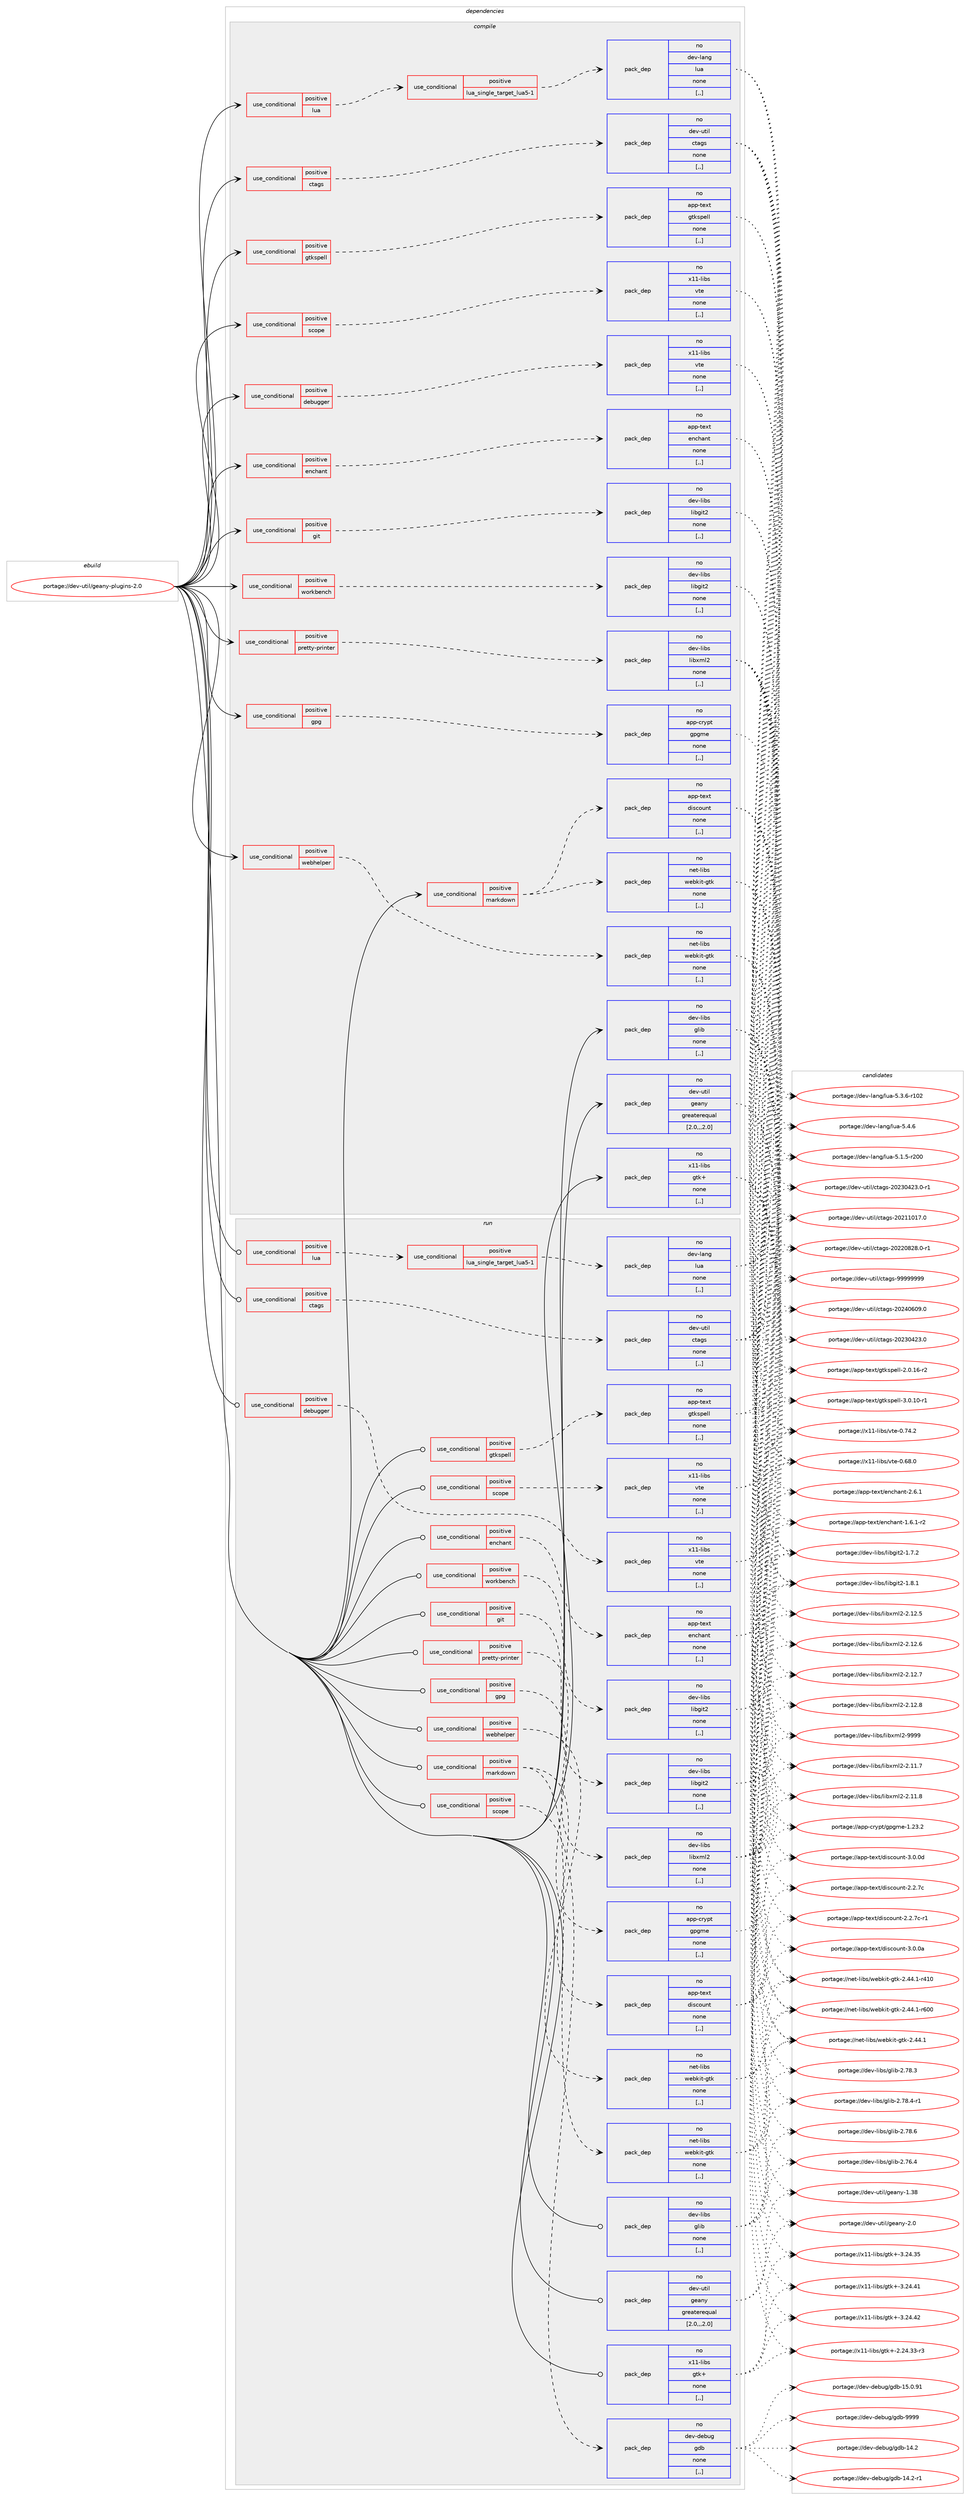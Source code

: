 digraph prolog {

# *************
# Graph options
# *************

newrank=true;
concentrate=true;
compound=true;
graph [rankdir=LR,fontname=Helvetica,fontsize=10,ranksep=1.5];#, ranksep=2.5, nodesep=0.2];
edge  [arrowhead=vee];
node  [fontname=Helvetica,fontsize=10];

# **********
# The ebuild
# **********

subgraph cluster_leftcol {
color=gray;
rank=same;
label=<<i>ebuild</i>>;
id [label="portage://dev-util/geany-plugins-2.0", color=red, width=4, href="../dev-util/geany-plugins-2.0.svg"];
}

# ****************
# The dependencies
# ****************

subgraph cluster_midcol {
color=gray;
label=<<i>dependencies</i>>;
subgraph cluster_compile {
fillcolor="#eeeeee";
style=filled;
label=<<i>compile</i>>;
subgraph cond59083 {
dependency210289 [label=<<TABLE BORDER="0" CELLBORDER="1" CELLSPACING="0" CELLPADDING="4"><TR><TD ROWSPAN="3" CELLPADDING="10">use_conditional</TD></TR><TR><TD>positive</TD></TR><TR><TD>ctags</TD></TR></TABLE>>, shape=none, color=red];
subgraph pack149815 {
dependency210290 [label=<<TABLE BORDER="0" CELLBORDER="1" CELLSPACING="0" CELLPADDING="4" WIDTH="220"><TR><TD ROWSPAN="6" CELLPADDING="30">pack_dep</TD></TR><TR><TD WIDTH="110">no</TD></TR><TR><TD>dev-util</TD></TR><TR><TD>ctags</TD></TR><TR><TD>none</TD></TR><TR><TD>[,,]</TD></TR></TABLE>>, shape=none, color=blue];
}
dependency210289:e -> dependency210290:w [weight=20,style="dashed",arrowhead="vee"];
}
id:e -> dependency210289:w [weight=20,style="solid",arrowhead="vee"];
subgraph cond59084 {
dependency210291 [label=<<TABLE BORDER="0" CELLBORDER="1" CELLSPACING="0" CELLPADDING="4"><TR><TD ROWSPAN="3" CELLPADDING="10">use_conditional</TD></TR><TR><TD>positive</TD></TR><TR><TD>debugger</TD></TR></TABLE>>, shape=none, color=red];
subgraph pack149816 {
dependency210292 [label=<<TABLE BORDER="0" CELLBORDER="1" CELLSPACING="0" CELLPADDING="4" WIDTH="220"><TR><TD ROWSPAN="6" CELLPADDING="30">pack_dep</TD></TR><TR><TD WIDTH="110">no</TD></TR><TR><TD>x11-libs</TD></TR><TR><TD>vte</TD></TR><TR><TD>none</TD></TR><TR><TD>[,,]</TD></TR></TABLE>>, shape=none, color=blue];
}
dependency210291:e -> dependency210292:w [weight=20,style="dashed",arrowhead="vee"];
}
id:e -> dependency210291:w [weight=20,style="solid",arrowhead="vee"];
subgraph cond59085 {
dependency210293 [label=<<TABLE BORDER="0" CELLBORDER="1" CELLSPACING="0" CELLPADDING="4"><TR><TD ROWSPAN="3" CELLPADDING="10">use_conditional</TD></TR><TR><TD>positive</TD></TR><TR><TD>enchant</TD></TR></TABLE>>, shape=none, color=red];
subgraph pack149817 {
dependency210294 [label=<<TABLE BORDER="0" CELLBORDER="1" CELLSPACING="0" CELLPADDING="4" WIDTH="220"><TR><TD ROWSPAN="6" CELLPADDING="30">pack_dep</TD></TR><TR><TD WIDTH="110">no</TD></TR><TR><TD>app-text</TD></TR><TR><TD>enchant</TD></TR><TR><TD>none</TD></TR><TR><TD>[,,]</TD></TR></TABLE>>, shape=none, color=blue];
}
dependency210293:e -> dependency210294:w [weight=20,style="dashed",arrowhead="vee"];
}
id:e -> dependency210293:w [weight=20,style="solid",arrowhead="vee"];
subgraph cond59086 {
dependency210295 [label=<<TABLE BORDER="0" CELLBORDER="1" CELLSPACING="0" CELLPADDING="4"><TR><TD ROWSPAN="3" CELLPADDING="10">use_conditional</TD></TR><TR><TD>positive</TD></TR><TR><TD>git</TD></TR></TABLE>>, shape=none, color=red];
subgraph pack149818 {
dependency210296 [label=<<TABLE BORDER="0" CELLBORDER="1" CELLSPACING="0" CELLPADDING="4" WIDTH="220"><TR><TD ROWSPAN="6" CELLPADDING="30">pack_dep</TD></TR><TR><TD WIDTH="110">no</TD></TR><TR><TD>dev-libs</TD></TR><TR><TD>libgit2</TD></TR><TR><TD>none</TD></TR><TR><TD>[,,]</TD></TR></TABLE>>, shape=none, color=blue];
}
dependency210295:e -> dependency210296:w [weight=20,style="dashed",arrowhead="vee"];
}
id:e -> dependency210295:w [weight=20,style="solid",arrowhead="vee"];
subgraph cond59087 {
dependency210297 [label=<<TABLE BORDER="0" CELLBORDER="1" CELLSPACING="0" CELLPADDING="4"><TR><TD ROWSPAN="3" CELLPADDING="10">use_conditional</TD></TR><TR><TD>positive</TD></TR><TR><TD>gpg</TD></TR></TABLE>>, shape=none, color=red];
subgraph pack149819 {
dependency210298 [label=<<TABLE BORDER="0" CELLBORDER="1" CELLSPACING="0" CELLPADDING="4" WIDTH="220"><TR><TD ROWSPAN="6" CELLPADDING="30">pack_dep</TD></TR><TR><TD WIDTH="110">no</TD></TR><TR><TD>app-crypt</TD></TR><TR><TD>gpgme</TD></TR><TR><TD>none</TD></TR><TR><TD>[,,]</TD></TR></TABLE>>, shape=none, color=blue];
}
dependency210297:e -> dependency210298:w [weight=20,style="dashed",arrowhead="vee"];
}
id:e -> dependency210297:w [weight=20,style="solid",arrowhead="vee"];
subgraph cond59088 {
dependency210299 [label=<<TABLE BORDER="0" CELLBORDER="1" CELLSPACING="0" CELLPADDING="4"><TR><TD ROWSPAN="3" CELLPADDING="10">use_conditional</TD></TR><TR><TD>positive</TD></TR><TR><TD>gtkspell</TD></TR></TABLE>>, shape=none, color=red];
subgraph pack149820 {
dependency210300 [label=<<TABLE BORDER="0" CELLBORDER="1" CELLSPACING="0" CELLPADDING="4" WIDTH="220"><TR><TD ROWSPAN="6" CELLPADDING="30">pack_dep</TD></TR><TR><TD WIDTH="110">no</TD></TR><TR><TD>app-text</TD></TR><TR><TD>gtkspell</TD></TR><TR><TD>none</TD></TR><TR><TD>[,,]</TD></TR></TABLE>>, shape=none, color=blue];
}
dependency210299:e -> dependency210300:w [weight=20,style="dashed",arrowhead="vee"];
}
id:e -> dependency210299:w [weight=20,style="solid",arrowhead="vee"];
subgraph cond59089 {
dependency210301 [label=<<TABLE BORDER="0" CELLBORDER="1" CELLSPACING="0" CELLPADDING="4"><TR><TD ROWSPAN="3" CELLPADDING="10">use_conditional</TD></TR><TR><TD>positive</TD></TR><TR><TD>lua</TD></TR></TABLE>>, shape=none, color=red];
subgraph cond59090 {
dependency210302 [label=<<TABLE BORDER="0" CELLBORDER="1" CELLSPACING="0" CELLPADDING="4"><TR><TD ROWSPAN="3" CELLPADDING="10">use_conditional</TD></TR><TR><TD>positive</TD></TR><TR><TD>lua_single_target_lua5-1</TD></TR></TABLE>>, shape=none, color=red];
subgraph pack149821 {
dependency210303 [label=<<TABLE BORDER="0" CELLBORDER="1" CELLSPACING="0" CELLPADDING="4" WIDTH="220"><TR><TD ROWSPAN="6" CELLPADDING="30">pack_dep</TD></TR><TR><TD WIDTH="110">no</TD></TR><TR><TD>dev-lang</TD></TR><TR><TD>lua</TD></TR><TR><TD>none</TD></TR><TR><TD>[,,]</TD></TR></TABLE>>, shape=none, color=blue];
}
dependency210302:e -> dependency210303:w [weight=20,style="dashed",arrowhead="vee"];
}
dependency210301:e -> dependency210302:w [weight=20,style="dashed",arrowhead="vee"];
}
id:e -> dependency210301:w [weight=20,style="solid",arrowhead="vee"];
subgraph cond59091 {
dependency210304 [label=<<TABLE BORDER="0" CELLBORDER="1" CELLSPACING="0" CELLPADDING="4"><TR><TD ROWSPAN="3" CELLPADDING="10">use_conditional</TD></TR><TR><TD>positive</TD></TR><TR><TD>markdown</TD></TR></TABLE>>, shape=none, color=red];
subgraph pack149822 {
dependency210305 [label=<<TABLE BORDER="0" CELLBORDER="1" CELLSPACING="0" CELLPADDING="4" WIDTH="220"><TR><TD ROWSPAN="6" CELLPADDING="30">pack_dep</TD></TR><TR><TD WIDTH="110">no</TD></TR><TR><TD>app-text</TD></TR><TR><TD>discount</TD></TR><TR><TD>none</TD></TR><TR><TD>[,,]</TD></TR></TABLE>>, shape=none, color=blue];
}
dependency210304:e -> dependency210305:w [weight=20,style="dashed",arrowhead="vee"];
subgraph pack149823 {
dependency210306 [label=<<TABLE BORDER="0" CELLBORDER="1" CELLSPACING="0" CELLPADDING="4" WIDTH="220"><TR><TD ROWSPAN="6" CELLPADDING="30">pack_dep</TD></TR><TR><TD WIDTH="110">no</TD></TR><TR><TD>net-libs</TD></TR><TR><TD>webkit-gtk</TD></TR><TR><TD>none</TD></TR><TR><TD>[,,]</TD></TR></TABLE>>, shape=none, color=blue];
}
dependency210304:e -> dependency210306:w [weight=20,style="dashed",arrowhead="vee"];
}
id:e -> dependency210304:w [weight=20,style="solid",arrowhead="vee"];
subgraph cond59092 {
dependency210307 [label=<<TABLE BORDER="0" CELLBORDER="1" CELLSPACING="0" CELLPADDING="4"><TR><TD ROWSPAN="3" CELLPADDING="10">use_conditional</TD></TR><TR><TD>positive</TD></TR><TR><TD>pretty-printer</TD></TR></TABLE>>, shape=none, color=red];
subgraph pack149824 {
dependency210308 [label=<<TABLE BORDER="0" CELLBORDER="1" CELLSPACING="0" CELLPADDING="4" WIDTH="220"><TR><TD ROWSPAN="6" CELLPADDING="30">pack_dep</TD></TR><TR><TD WIDTH="110">no</TD></TR><TR><TD>dev-libs</TD></TR><TR><TD>libxml2</TD></TR><TR><TD>none</TD></TR><TR><TD>[,,]</TD></TR></TABLE>>, shape=none, color=blue];
}
dependency210307:e -> dependency210308:w [weight=20,style="dashed",arrowhead="vee"];
}
id:e -> dependency210307:w [weight=20,style="solid",arrowhead="vee"];
subgraph cond59093 {
dependency210309 [label=<<TABLE BORDER="0" CELLBORDER="1" CELLSPACING="0" CELLPADDING="4"><TR><TD ROWSPAN="3" CELLPADDING="10">use_conditional</TD></TR><TR><TD>positive</TD></TR><TR><TD>scope</TD></TR></TABLE>>, shape=none, color=red];
subgraph pack149825 {
dependency210310 [label=<<TABLE BORDER="0" CELLBORDER="1" CELLSPACING="0" CELLPADDING="4" WIDTH="220"><TR><TD ROWSPAN="6" CELLPADDING="30">pack_dep</TD></TR><TR><TD WIDTH="110">no</TD></TR><TR><TD>x11-libs</TD></TR><TR><TD>vte</TD></TR><TR><TD>none</TD></TR><TR><TD>[,,]</TD></TR></TABLE>>, shape=none, color=blue];
}
dependency210309:e -> dependency210310:w [weight=20,style="dashed",arrowhead="vee"];
}
id:e -> dependency210309:w [weight=20,style="solid",arrowhead="vee"];
subgraph cond59094 {
dependency210311 [label=<<TABLE BORDER="0" CELLBORDER="1" CELLSPACING="0" CELLPADDING="4"><TR><TD ROWSPAN="3" CELLPADDING="10">use_conditional</TD></TR><TR><TD>positive</TD></TR><TR><TD>webhelper</TD></TR></TABLE>>, shape=none, color=red];
subgraph pack149826 {
dependency210312 [label=<<TABLE BORDER="0" CELLBORDER="1" CELLSPACING="0" CELLPADDING="4" WIDTH="220"><TR><TD ROWSPAN="6" CELLPADDING="30">pack_dep</TD></TR><TR><TD WIDTH="110">no</TD></TR><TR><TD>net-libs</TD></TR><TR><TD>webkit-gtk</TD></TR><TR><TD>none</TD></TR><TR><TD>[,,]</TD></TR></TABLE>>, shape=none, color=blue];
}
dependency210311:e -> dependency210312:w [weight=20,style="dashed",arrowhead="vee"];
}
id:e -> dependency210311:w [weight=20,style="solid",arrowhead="vee"];
subgraph cond59095 {
dependency210313 [label=<<TABLE BORDER="0" CELLBORDER="1" CELLSPACING="0" CELLPADDING="4"><TR><TD ROWSPAN="3" CELLPADDING="10">use_conditional</TD></TR><TR><TD>positive</TD></TR><TR><TD>workbench</TD></TR></TABLE>>, shape=none, color=red];
subgraph pack149827 {
dependency210314 [label=<<TABLE BORDER="0" CELLBORDER="1" CELLSPACING="0" CELLPADDING="4" WIDTH="220"><TR><TD ROWSPAN="6" CELLPADDING="30">pack_dep</TD></TR><TR><TD WIDTH="110">no</TD></TR><TR><TD>dev-libs</TD></TR><TR><TD>libgit2</TD></TR><TR><TD>none</TD></TR><TR><TD>[,,]</TD></TR></TABLE>>, shape=none, color=blue];
}
dependency210313:e -> dependency210314:w [weight=20,style="dashed",arrowhead="vee"];
}
id:e -> dependency210313:w [weight=20,style="solid",arrowhead="vee"];
subgraph pack149828 {
dependency210315 [label=<<TABLE BORDER="0" CELLBORDER="1" CELLSPACING="0" CELLPADDING="4" WIDTH="220"><TR><TD ROWSPAN="6" CELLPADDING="30">pack_dep</TD></TR><TR><TD WIDTH="110">no</TD></TR><TR><TD>dev-libs</TD></TR><TR><TD>glib</TD></TR><TR><TD>none</TD></TR><TR><TD>[,,]</TD></TR></TABLE>>, shape=none, color=blue];
}
id:e -> dependency210315:w [weight=20,style="solid",arrowhead="vee"];
subgraph pack149829 {
dependency210316 [label=<<TABLE BORDER="0" CELLBORDER="1" CELLSPACING="0" CELLPADDING="4" WIDTH="220"><TR><TD ROWSPAN="6" CELLPADDING="30">pack_dep</TD></TR><TR><TD WIDTH="110">no</TD></TR><TR><TD>dev-util</TD></TR><TR><TD>geany</TD></TR><TR><TD>greaterequal</TD></TR><TR><TD>[2.0,,,2.0]</TD></TR></TABLE>>, shape=none, color=blue];
}
id:e -> dependency210316:w [weight=20,style="solid",arrowhead="vee"];
subgraph pack149830 {
dependency210317 [label=<<TABLE BORDER="0" CELLBORDER="1" CELLSPACING="0" CELLPADDING="4" WIDTH="220"><TR><TD ROWSPAN="6" CELLPADDING="30">pack_dep</TD></TR><TR><TD WIDTH="110">no</TD></TR><TR><TD>x11-libs</TD></TR><TR><TD>gtk+</TD></TR><TR><TD>none</TD></TR><TR><TD>[,,]</TD></TR></TABLE>>, shape=none, color=blue];
}
id:e -> dependency210317:w [weight=20,style="solid",arrowhead="vee"];
}
subgraph cluster_compileandrun {
fillcolor="#eeeeee";
style=filled;
label=<<i>compile and run</i>>;
}
subgraph cluster_run {
fillcolor="#eeeeee";
style=filled;
label=<<i>run</i>>;
subgraph cond59096 {
dependency210318 [label=<<TABLE BORDER="0" CELLBORDER="1" CELLSPACING="0" CELLPADDING="4"><TR><TD ROWSPAN="3" CELLPADDING="10">use_conditional</TD></TR><TR><TD>positive</TD></TR><TR><TD>ctags</TD></TR></TABLE>>, shape=none, color=red];
subgraph pack149831 {
dependency210319 [label=<<TABLE BORDER="0" CELLBORDER="1" CELLSPACING="0" CELLPADDING="4" WIDTH="220"><TR><TD ROWSPAN="6" CELLPADDING="30">pack_dep</TD></TR><TR><TD WIDTH="110">no</TD></TR><TR><TD>dev-util</TD></TR><TR><TD>ctags</TD></TR><TR><TD>none</TD></TR><TR><TD>[,,]</TD></TR></TABLE>>, shape=none, color=blue];
}
dependency210318:e -> dependency210319:w [weight=20,style="dashed",arrowhead="vee"];
}
id:e -> dependency210318:w [weight=20,style="solid",arrowhead="odot"];
subgraph cond59097 {
dependency210320 [label=<<TABLE BORDER="0" CELLBORDER="1" CELLSPACING="0" CELLPADDING="4"><TR><TD ROWSPAN="3" CELLPADDING="10">use_conditional</TD></TR><TR><TD>positive</TD></TR><TR><TD>debugger</TD></TR></TABLE>>, shape=none, color=red];
subgraph pack149832 {
dependency210321 [label=<<TABLE BORDER="0" CELLBORDER="1" CELLSPACING="0" CELLPADDING="4" WIDTH="220"><TR><TD ROWSPAN="6" CELLPADDING="30">pack_dep</TD></TR><TR><TD WIDTH="110">no</TD></TR><TR><TD>x11-libs</TD></TR><TR><TD>vte</TD></TR><TR><TD>none</TD></TR><TR><TD>[,,]</TD></TR></TABLE>>, shape=none, color=blue];
}
dependency210320:e -> dependency210321:w [weight=20,style="dashed",arrowhead="vee"];
}
id:e -> dependency210320:w [weight=20,style="solid",arrowhead="odot"];
subgraph cond59098 {
dependency210322 [label=<<TABLE BORDER="0" CELLBORDER="1" CELLSPACING="0" CELLPADDING="4"><TR><TD ROWSPAN="3" CELLPADDING="10">use_conditional</TD></TR><TR><TD>positive</TD></TR><TR><TD>enchant</TD></TR></TABLE>>, shape=none, color=red];
subgraph pack149833 {
dependency210323 [label=<<TABLE BORDER="0" CELLBORDER="1" CELLSPACING="0" CELLPADDING="4" WIDTH="220"><TR><TD ROWSPAN="6" CELLPADDING="30">pack_dep</TD></TR><TR><TD WIDTH="110">no</TD></TR><TR><TD>app-text</TD></TR><TR><TD>enchant</TD></TR><TR><TD>none</TD></TR><TR><TD>[,,]</TD></TR></TABLE>>, shape=none, color=blue];
}
dependency210322:e -> dependency210323:w [weight=20,style="dashed",arrowhead="vee"];
}
id:e -> dependency210322:w [weight=20,style="solid",arrowhead="odot"];
subgraph cond59099 {
dependency210324 [label=<<TABLE BORDER="0" CELLBORDER="1" CELLSPACING="0" CELLPADDING="4"><TR><TD ROWSPAN="3" CELLPADDING="10">use_conditional</TD></TR><TR><TD>positive</TD></TR><TR><TD>git</TD></TR></TABLE>>, shape=none, color=red];
subgraph pack149834 {
dependency210325 [label=<<TABLE BORDER="0" CELLBORDER="1" CELLSPACING="0" CELLPADDING="4" WIDTH="220"><TR><TD ROWSPAN="6" CELLPADDING="30">pack_dep</TD></TR><TR><TD WIDTH="110">no</TD></TR><TR><TD>dev-libs</TD></TR><TR><TD>libgit2</TD></TR><TR><TD>none</TD></TR><TR><TD>[,,]</TD></TR></TABLE>>, shape=none, color=blue];
}
dependency210324:e -> dependency210325:w [weight=20,style="dashed",arrowhead="vee"];
}
id:e -> dependency210324:w [weight=20,style="solid",arrowhead="odot"];
subgraph cond59100 {
dependency210326 [label=<<TABLE BORDER="0" CELLBORDER="1" CELLSPACING="0" CELLPADDING="4"><TR><TD ROWSPAN="3" CELLPADDING="10">use_conditional</TD></TR><TR><TD>positive</TD></TR><TR><TD>gpg</TD></TR></TABLE>>, shape=none, color=red];
subgraph pack149835 {
dependency210327 [label=<<TABLE BORDER="0" CELLBORDER="1" CELLSPACING="0" CELLPADDING="4" WIDTH="220"><TR><TD ROWSPAN="6" CELLPADDING="30">pack_dep</TD></TR><TR><TD WIDTH="110">no</TD></TR><TR><TD>app-crypt</TD></TR><TR><TD>gpgme</TD></TR><TR><TD>none</TD></TR><TR><TD>[,,]</TD></TR></TABLE>>, shape=none, color=blue];
}
dependency210326:e -> dependency210327:w [weight=20,style="dashed",arrowhead="vee"];
}
id:e -> dependency210326:w [weight=20,style="solid",arrowhead="odot"];
subgraph cond59101 {
dependency210328 [label=<<TABLE BORDER="0" CELLBORDER="1" CELLSPACING="0" CELLPADDING="4"><TR><TD ROWSPAN="3" CELLPADDING="10">use_conditional</TD></TR><TR><TD>positive</TD></TR><TR><TD>gtkspell</TD></TR></TABLE>>, shape=none, color=red];
subgraph pack149836 {
dependency210329 [label=<<TABLE BORDER="0" CELLBORDER="1" CELLSPACING="0" CELLPADDING="4" WIDTH="220"><TR><TD ROWSPAN="6" CELLPADDING="30">pack_dep</TD></TR><TR><TD WIDTH="110">no</TD></TR><TR><TD>app-text</TD></TR><TR><TD>gtkspell</TD></TR><TR><TD>none</TD></TR><TR><TD>[,,]</TD></TR></TABLE>>, shape=none, color=blue];
}
dependency210328:e -> dependency210329:w [weight=20,style="dashed",arrowhead="vee"];
}
id:e -> dependency210328:w [weight=20,style="solid",arrowhead="odot"];
subgraph cond59102 {
dependency210330 [label=<<TABLE BORDER="0" CELLBORDER="1" CELLSPACING="0" CELLPADDING="4"><TR><TD ROWSPAN="3" CELLPADDING="10">use_conditional</TD></TR><TR><TD>positive</TD></TR><TR><TD>lua</TD></TR></TABLE>>, shape=none, color=red];
subgraph cond59103 {
dependency210331 [label=<<TABLE BORDER="0" CELLBORDER="1" CELLSPACING="0" CELLPADDING="4"><TR><TD ROWSPAN="3" CELLPADDING="10">use_conditional</TD></TR><TR><TD>positive</TD></TR><TR><TD>lua_single_target_lua5-1</TD></TR></TABLE>>, shape=none, color=red];
subgraph pack149837 {
dependency210332 [label=<<TABLE BORDER="0" CELLBORDER="1" CELLSPACING="0" CELLPADDING="4" WIDTH="220"><TR><TD ROWSPAN="6" CELLPADDING="30">pack_dep</TD></TR><TR><TD WIDTH="110">no</TD></TR><TR><TD>dev-lang</TD></TR><TR><TD>lua</TD></TR><TR><TD>none</TD></TR><TR><TD>[,,]</TD></TR></TABLE>>, shape=none, color=blue];
}
dependency210331:e -> dependency210332:w [weight=20,style="dashed",arrowhead="vee"];
}
dependency210330:e -> dependency210331:w [weight=20,style="dashed",arrowhead="vee"];
}
id:e -> dependency210330:w [weight=20,style="solid",arrowhead="odot"];
subgraph cond59104 {
dependency210333 [label=<<TABLE BORDER="0" CELLBORDER="1" CELLSPACING="0" CELLPADDING="4"><TR><TD ROWSPAN="3" CELLPADDING="10">use_conditional</TD></TR><TR><TD>positive</TD></TR><TR><TD>markdown</TD></TR></TABLE>>, shape=none, color=red];
subgraph pack149838 {
dependency210334 [label=<<TABLE BORDER="0" CELLBORDER="1" CELLSPACING="0" CELLPADDING="4" WIDTH="220"><TR><TD ROWSPAN="6" CELLPADDING="30">pack_dep</TD></TR><TR><TD WIDTH="110">no</TD></TR><TR><TD>app-text</TD></TR><TR><TD>discount</TD></TR><TR><TD>none</TD></TR><TR><TD>[,,]</TD></TR></TABLE>>, shape=none, color=blue];
}
dependency210333:e -> dependency210334:w [weight=20,style="dashed",arrowhead="vee"];
subgraph pack149839 {
dependency210335 [label=<<TABLE BORDER="0" CELLBORDER="1" CELLSPACING="0" CELLPADDING="4" WIDTH="220"><TR><TD ROWSPAN="6" CELLPADDING="30">pack_dep</TD></TR><TR><TD WIDTH="110">no</TD></TR><TR><TD>net-libs</TD></TR><TR><TD>webkit-gtk</TD></TR><TR><TD>none</TD></TR><TR><TD>[,,]</TD></TR></TABLE>>, shape=none, color=blue];
}
dependency210333:e -> dependency210335:w [weight=20,style="dashed",arrowhead="vee"];
}
id:e -> dependency210333:w [weight=20,style="solid",arrowhead="odot"];
subgraph cond59105 {
dependency210336 [label=<<TABLE BORDER="0" CELLBORDER="1" CELLSPACING="0" CELLPADDING="4"><TR><TD ROWSPAN="3" CELLPADDING="10">use_conditional</TD></TR><TR><TD>positive</TD></TR><TR><TD>pretty-printer</TD></TR></TABLE>>, shape=none, color=red];
subgraph pack149840 {
dependency210337 [label=<<TABLE BORDER="0" CELLBORDER="1" CELLSPACING="0" CELLPADDING="4" WIDTH="220"><TR><TD ROWSPAN="6" CELLPADDING="30">pack_dep</TD></TR><TR><TD WIDTH="110">no</TD></TR><TR><TD>dev-libs</TD></TR><TR><TD>libxml2</TD></TR><TR><TD>none</TD></TR><TR><TD>[,,]</TD></TR></TABLE>>, shape=none, color=blue];
}
dependency210336:e -> dependency210337:w [weight=20,style="dashed",arrowhead="vee"];
}
id:e -> dependency210336:w [weight=20,style="solid",arrowhead="odot"];
subgraph cond59106 {
dependency210338 [label=<<TABLE BORDER="0" CELLBORDER="1" CELLSPACING="0" CELLPADDING="4"><TR><TD ROWSPAN="3" CELLPADDING="10">use_conditional</TD></TR><TR><TD>positive</TD></TR><TR><TD>scope</TD></TR></TABLE>>, shape=none, color=red];
subgraph pack149841 {
dependency210339 [label=<<TABLE BORDER="0" CELLBORDER="1" CELLSPACING="0" CELLPADDING="4" WIDTH="220"><TR><TD ROWSPAN="6" CELLPADDING="30">pack_dep</TD></TR><TR><TD WIDTH="110">no</TD></TR><TR><TD>dev-debug</TD></TR><TR><TD>gdb</TD></TR><TR><TD>none</TD></TR><TR><TD>[,,]</TD></TR></TABLE>>, shape=none, color=blue];
}
dependency210338:e -> dependency210339:w [weight=20,style="dashed",arrowhead="vee"];
}
id:e -> dependency210338:w [weight=20,style="solid",arrowhead="odot"];
subgraph cond59107 {
dependency210340 [label=<<TABLE BORDER="0" CELLBORDER="1" CELLSPACING="0" CELLPADDING="4"><TR><TD ROWSPAN="3" CELLPADDING="10">use_conditional</TD></TR><TR><TD>positive</TD></TR><TR><TD>scope</TD></TR></TABLE>>, shape=none, color=red];
subgraph pack149842 {
dependency210341 [label=<<TABLE BORDER="0" CELLBORDER="1" CELLSPACING="0" CELLPADDING="4" WIDTH="220"><TR><TD ROWSPAN="6" CELLPADDING="30">pack_dep</TD></TR><TR><TD WIDTH="110">no</TD></TR><TR><TD>x11-libs</TD></TR><TR><TD>vte</TD></TR><TR><TD>none</TD></TR><TR><TD>[,,]</TD></TR></TABLE>>, shape=none, color=blue];
}
dependency210340:e -> dependency210341:w [weight=20,style="dashed",arrowhead="vee"];
}
id:e -> dependency210340:w [weight=20,style="solid",arrowhead="odot"];
subgraph cond59108 {
dependency210342 [label=<<TABLE BORDER="0" CELLBORDER="1" CELLSPACING="0" CELLPADDING="4"><TR><TD ROWSPAN="3" CELLPADDING="10">use_conditional</TD></TR><TR><TD>positive</TD></TR><TR><TD>webhelper</TD></TR></TABLE>>, shape=none, color=red];
subgraph pack149843 {
dependency210343 [label=<<TABLE BORDER="0" CELLBORDER="1" CELLSPACING="0" CELLPADDING="4" WIDTH="220"><TR><TD ROWSPAN="6" CELLPADDING="30">pack_dep</TD></TR><TR><TD WIDTH="110">no</TD></TR><TR><TD>net-libs</TD></TR><TR><TD>webkit-gtk</TD></TR><TR><TD>none</TD></TR><TR><TD>[,,]</TD></TR></TABLE>>, shape=none, color=blue];
}
dependency210342:e -> dependency210343:w [weight=20,style="dashed",arrowhead="vee"];
}
id:e -> dependency210342:w [weight=20,style="solid",arrowhead="odot"];
subgraph cond59109 {
dependency210344 [label=<<TABLE BORDER="0" CELLBORDER="1" CELLSPACING="0" CELLPADDING="4"><TR><TD ROWSPAN="3" CELLPADDING="10">use_conditional</TD></TR><TR><TD>positive</TD></TR><TR><TD>workbench</TD></TR></TABLE>>, shape=none, color=red];
subgraph pack149844 {
dependency210345 [label=<<TABLE BORDER="0" CELLBORDER="1" CELLSPACING="0" CELLPADDING="4" WIDTH="220"><TR><TD ROWSPAN="6" CELLPADDING="30">pack_dep</TD></TR><TR><TD WIDTH="110">no</TD></TR><TR><TD>dev-libs</TD></TR><TR><TD>libgit2</TD></TR><TR><TD>none</TD></TR><TR><TD>[,,]</TD></TR></TABLE>>, shape=none, color=blue];
}
dependency210344:e -> dependency210345:w [weight=20,style="dashed",arrowhead="vee"];
}
id:e -> dependency210344:w [weight=20,style="solid",arrowhead="odot"];
subgraph pack149845 {
dependency210346 [label=<<TABLE BORDER="0" CELLBORDER="1" CELLSPACING="0" CELLPADDING="4" WIDTH="220"><TR><TD ROWSPAN="6" CELLPADDING="30">pack_dep</TD></TR><TR><TD WIDTH="110">no</TD></TR><TR><TD>dev-libs</TD></TR><TR><TD>glib</TD></TR><TR><TD>none</TD></TR><TR><TD>[,,]</TD></TR></TABLE>>, shape=none, color=blue];
}
id:e -> dependency210346:w [weight=20,style="solid",arrowhead="odot"];
subgraph pack149846 {
dependency210347 [label=<<TABLE BORDER="0" CELLBORDER="1" CELLSPACING="0" CELLPADDING="4" WIDTH="220"><TR><TD ROWSPAN="6" CELLPADDING="30">pack_dep</TD></TR><TR><TD WIDTH="110">no</TD></TR><TR><TD>dev-util</TD></TR><TR><TD>geany</TD></TR><TR><TD>greaterequal</TD></TR><TR><TD>[2.0,,,2.0]</TD></TR></TABLE>>, shape=none, color=blue];
}
id:e -> dependency210347:w [weight=20,style="solid",arrowhead="odot"];
subgraph pack149847 {
dependency210348 [label=<<TABLE BORDER="0" CELLBORDER="1" CELLSPACING="0" CELLPADDING="4" WIDTH="220"><TR><TD ROWSPAN="6" CELLPADDING="30">pack_dep</TD></TR><TR><TD WIDTH="110">no</TD></TR><TR><TD>x11-libs</TD></TR><TR><TD>gtk+</TD></TR><TR><TD>none</TD></TR><TR><TD>[,,]</TD></TR></TABLE>>, shape=none, color=blue];
}
id:e -> dependency210348:w [weight=20,style="solid",arrowhead="odot"];
}
}

# **************
# The candidates
# **************

subgraph cluster_choices {
rank=same;
color=gray;
label=<<i>candidates</i>>;

subgraph choice149815 {
color=black;
nodesep=1;
choice100101118451171161051084799116971031154550485049494849554648 [label="portage://dev-util/ctags-20211017.0", color=red, width=4,href="../dev-util/ctags-20211017.0.svg"];
choice1001011184511711610510847991169710311545504850504856505646484511449 [label="portage://dev-util/ctags-20220828.0-r1", color=red, width=4,href="../dev-util/ctags-20220828.0-r1.svg"];
choice100101118451171161051084799116971031154550485051485250514648 [label="portage://dev-util/ctags-20230423.0", color=red, width=4,href="../dev-util/ctags-20230423.0.svg"];
choice1001011184511711610510847991169710311545504850514852505146484511449 [label="portage://dev-util/ctags-20230423.0-r1", color=red, width=4,href="../dev-util/ctags-20230423.0-r1.svg"];
choice100101118451171161051084799116971031154550485052485448574648 [label="portage://dev-util/ctags-20240609.0", color=red, width=4,href="../dev-util/ctags-20240609.0.svg"];
choice10010111845117116105108479911697103115455757575757575757 [label="portage://dev-util/ctags-99999999", color=red, width=4,href="../dev-util/ctags-99999999.svg"];
dependency210290:e -> choice100101118451171161051084799116971031154550485049494849554648:w [style=dotted,weight="100"];
dependency210290:e -> choice1001011184511711610510847991169710311545504850504856505646484511449:w [style=dotted,weight="100"];
dependency210290:e -> choice100101118451171161051084799116971031154550485051485250514648:w [style=dotted,weight="100"];
dependency210290:e -> choice1001011184511711610510847991169710311545504850514852505146484511449:w [style=dotted,weight="100"];
dependency210290:e -> choice100101118451171161051084799116971031154550485052485448574648:w [style=dotted,weight="100"];
dependency210290:e -> choice10010111845117116105108479911697103115455757575757575757:w [style=dotted,weight="100"];
}
subgraph choice149816 {
color=black;
nodesep=1;
choice120494945108105981154711811610145484654564648 [label="portage://x11-libs/vte-0.68.0", color=red, width=4,href="../x11-libs/vte-0.68.0.svg"];
choice120494945108105981154711811610145484655524650 [label="portage://x11-libs/vte-0.74.2", color=red, width=4,href="../x11-libs/vte-0.74.2.svg"];
dependency210292:e -> choice120494945108105981154711811610145484654564648:w [style=dotted,weight="100"];
dependency210292:e -> choice120494945108105981154711811610145484655524650:w [style=dotted,weight="100"];
}
subgraph choice149817 {
color=black;
nodesep=1;
choice97112112451161011201164710111099104971101164549465446494511450 [label="portage://app-text/enchant-1.6.1-r2", color=red, width=4,href="../app-text/enchant-1.6.1-r2.svg"];
choice9711211245116101120116471011109910497110116455046544649 [label="portage://app-text/enchant-2.6.1", color=red, width=4,href="../app-text/enchant-2.6.1.svg"];
dependency210294:e -> choice97112112451161011201164710111099104971101164549465446494511450:w [style=dotted,weight="100"];
dependency210294:e -> choice9711211245116101120116471011109910497110116455046544649:w [style=dotted,weight="100"];
}
subgraph choice149818 {
color=black;
nodesep=1;
choice1001011184510810598115471081059810310511650454946554650 [label="portage://dev-libs/libgit2-1.7.2", color=red, width=4,href="../dev-libs/libgit2-1.7.2.svg"];
choice1001011184510810598115471081059810310511650454946564649 [label="portage://dev-libs/libgit2-1.8.1", color=red, width=4,href="../dev-libs/libgit2-1.8.1.svg"];
dependency210296:e -> choice1001011184510810598115471081059810310511650454946554650:w [style=dotted,weight="100"];
dependency210296:e -> choice1001011184510810598115471081059810310511650454946564649:w [style=dotted,weight="100"];
}
subgraph choice149819 {
color=black;
nodesep=1;
choice9711211245991141211121164710311210310910145494650514650 [label="portage://app-crypt/gpgme-1.23.2", color=red, width=4,href="../app-crypt/gpgme-1.23.2.svg"];
dependency210298:e -> choice9711211245991141211121164710311210310910145494650514650:w [style=dotted,weight="100"];
}
subgraph choice149820 {
color=black;
nodesep=1;
choice971121124511610112011647103116107115112101108108455046484649544511450 [label="portage://app-text/gtkspell-2.0.16-r2", color=red, width=4,href="../app-text/gtkspell-2.0.16-r2.svg"];
choice971121124511610112011647103116107115112101108108455146484649484511449 [label="portage://app-text/gtkspell-3.0.10-r1", color=red, width=4,href="../app-text/gtkspell-3.0.10-r1.svg"];
dependency210300:e -> choice971121124511610112011647103116107115112101108108455046484649544511450:w [style=dotted,weight="100"];
dependency210300:e -> choice971121124511610112011647103116107115112101108108455146484649484511449:w [style=dotted,weight="100"];
}
subgraph choice149821 {
color=black;
nodesep=1;
choice1001011184510897110103471081179745534649465345114504848 [label="portage://dev-lang/lua-5.1.5-r200", color=red, width=4,href="../dev-lang/lua-5.1.5-r200.svg"];
choice1001011184510897110103471081179745534651465445114494850 [label="portage://dev-lang/lua-5.3.6-r102", color=red, width=4,href="../dev-lang/lua-5.3.6-r102.svg"];
choice10010111845108971101034710811797455346524654 [label="portage://dev-lang/lua-5.4.6", color=red, width=4,href="../dev-lang/lua-5.4.6.svg"];
dependency210303:e -> choice1001011184510897110103471081179745534649465345114504848:w [style=dotted,weight="100"];
dependency210303:e -> choice1001011184510897110103471081179745534651465445114494850:w [style=dotted,weight="100"];
dependency210303:e -> choice10010111845108971101034710811797455346524654:w [style=dotted,weight="100"];
}
subgraph choice149822 {
color=black;
nodesep=1;
choice9711211245116101120116471001051159911111711011645504650465599 [label="portage://app-text/discount-2.2.7c", color=red, width=4,href="../app-text/discount-2.2.7c.svg"];
choice97112112451161011201164710010511599111117110116455046504655994511449 [label="portage://app-text/discount-2.2.7c-r1", color=red, width=4,href="../app-text/discount-2.2.7c-r1.svg"];
choice9711211245116101120116471001051159911111711011645514648464897 [label="portage://app-text/discount-3.0.0a", color=red, width=4,href="../app-text/discount-3.0.0a.svg"];
choice97112112451161011201164710010511599111117110116455146484648100 [label="portage://app-text/discount-3.0.0d", color=red, width=4,href="../app-text/discount-3.0.0d.svg"];
dependency210305:e -> choice9711211245116101120116471001051159911111711011645504650465599:w [style=dotted,weight="100"];
dependency210305:e -> choice97112112451161011201164710010511599111117110116455046504655994511449:w [style=dotted,weight="100"];
dependency210305:e -> choice9711211245116101120116471001051159911111711011645514648464897:w [style=dotted,weight="100"];
dependency210305:e -> choice97112112451161011201164710010511599111117110116455146484648100:w [style=dotted,weight="100"];
}
subgraph choice149823 {
color=black;
nodesep=1;
choice110101116451081059811547119101981071051164510311610745504652524649 [label="portage://net-libs/webkit-gtk-2.44.1", color=red, width=4,href="../net-libs/webkit-gtk-2.44.1.svg"];
choice11010111645108105981154711910198107105116451031161074550465252464945114524948 [label="portage://net-libs/webkit-gtk-2.44.1-r410", color=red, width=4,href="../net-libs/webkit-gtk-2.44.1-r410.svg"];
choice11010111645108105981154711910198107105116451031161074550465252464945114544848 [label="portage://net-libs/webkit-gtk-2.44.1-r600", color=red, width=4,href="../net-libs/webkit-gtk-2.44.1-r600.svg"];
dependency210306:e -> choice110101116451081059811547119101981071051164510311610745504652524649:w [style=dotted,weight="100"];
dependency210306:e -> choice11010111645108105981154711910198107105116451031161074550465252464945114524948:w [style=dotted,weight="100"];
dependency210306:e -> choice11010111645108105981154711910198107105116451031161074550465252464945114544848:w [style=dotted,weight="100"];
}
subgraph choice149824 {
color=black;
nodesep=1;
choice100101118451081059811547108105981201091085045504649494655 [label="portage://dev-libs/libxml2-2.11.7", color=red, width=4,href="../dev-libs/libxml2-2.11.7.svg"];
choice100101118451081059811547108105981201091085045504649494656 [label="portage://dev-libs/libxml2-2.11.8", color=red, width=4,href="../dev-libs/libxml2-2.11.8.svg"];
choice100101118451081059811547108105981201091085045504649504653 [label="portage://dev-libs/libxml2-2.12.5", color=red, width=4,href="../dev-libs/libxml2-2.12.5.svg"];
choice100101118451081059811547108105981201091085045504649504654 [label="portage://dev-libs/libxml2-2.12.6", color=red, width=4,href="../dev-libs/libxml2-2.12.6.svg"];
choice100101118451081059811547108105981201091085045504649504655 [label="portage://dev-libs/libxml2-2.12.7", color=red, width=4,href="../dev-libs/libxml2-2.12.7.svg"];
choice100101118451081059811547108105981201091085045504649504656 [label="portage://dev-libs/libxml2-2.12.8", color=red, width=4,href="../dev-libs/libxml2-2.12.8.svg"];
choice10010111845108105981154710810598120109108504557575757 [label="portage://dev-libs/libxml2-9999", color=red, width=4,href="../dev-libs/libxml2-9999.svg"];
dependency210308:e -> choice100101118451081059811547108105981201091085045504649494655:w [style=dotted,weight="100"];
dependency210308:e -> choice100101118451081059811547108105981201091085045504649494656:w [style=dotted,weight="100"];
dependency210308:e -> choice100101118451081059811547108105981201091085045504649504653:w [style=dotted,weight="100"];
dependency210308:e -> choice100101118451081059811547108105981201091085045504649504654:w [style=dotted,weight="100"];
dependency210308:e -> choice100101118451081059811547108105981201091085045504649504655:w [style=dotted,weight="100"];
dependency210308:e -> choice100101118451081059811547108105981201091085045504649504656:w [style=dotted,weight="100"];
dependency210308:e -> choice10010111845108105981154710810598120109108504557575757:w [style=dotted,weight="100"];
}
subgraph choice149825 {
color=black;
nodesep=1;
choice120494945108105981154711811610145484654564648 [label="portage://x11-libs/vte-0.68.0", color=red, width=4,href="../x11-libs/vte-0.68.0.svg"];
choice120494945108105981154711811610145484655524650 [label="portage://x11-libs/vte-0.74.2", color=red, width=4,href="../x11-libs/vte-0.74.2.svg"];
dependency210310:e -> choice120494945108105981154711811610145484654564648:w [style=dotted,weight="100"];
dependency210310:e -> choice120494945108105981154711811610145484655524650:w [style=dotted,weight="100"];
}
subgraph choice149826 {
color=black;
nodesep=1;
choice110101116451081059811547119101981071051164510311610745504652524649 [label="portage://net-libs/webkit-gtk-2.44.1", color=red, width=4,href="../net-libs/webkit-gtk-2.44.1.svg"];
choice11010111645108105981154711910198107105116451031161074550465252464945114524948 [label="portage://net-libs/webkit-gtk-2.44.1-r410", color=red, width=4,href="../net-libs/webkit-gtk-2.44.1-r410.svg"];
choice11010111645108105981154711910198107105116451031161074550465252464945114544848 [label="portage://net-libs/webkit-gtk-2.44.1-r600", color=red, width=4,href="../net-libs/webkit-gtk-2.44.1-r600.svg"];
dependency210312:e -> choice110101116451081059811547119101981071051164510311610745504652524649:w [style=dotted,weight="100"];
dependency210312:e -> choice11010111645108105981154711910198107105116451031161074550465252464945114524948:w [style=dotted,weight="100"];
dependency210312:e -> choice11010111645108105981154711910198107105116451031161074550465252464945114544848:w [style=dotted,weight="100"];
}
subgraph choice149827 {
color=black;
nodesep=1;
choice1001011184510810598115471081059810310511650454946554650 [label="portage://dev-libs/libgit2-1.7.2", color=red, width=4,href="../dev-libs/libgit2-1.7.2.svg"];
choice1001011184510810598115471081059810310511650454946564649 [label="portage://dev-libs/libgit2-1.8.1", color=red, width=4,href="../dev-libs/libgit2-1.8.1.svg"];
dependency210314:e -> choice1001011184510810598115471081059810310511650454946554650:w [style=dotted,weight="100"];
dependency210314:e -> choice1001011184510810598115471081059810310511650454946564649:w [style=dotted,weight="100"];
}
subgraph choice149828 {
color=black;
nodesep=1;
choice1001011184510810598115471031081059845504655544652 [label="portage://dev-libs/glib-2.76.4", color=red, width=4,href="../dev-libs/glib-2.76.4.svg"];
choice1001011184510810598115471031081059845504655564651 [label="portage://dev-libs/glib-2.78.3", color=red, width=4,href="../dev-libs/glib-2.78.3.svg"];
choice10010111845108105981154710310810598455046555646524511449 [label="portage://dev-libs/glib-2.78.4-r1", color=red, width=4,href="../dev-libs/glib-2.78.4-r1.svg"];
choice1001011184510810598115471031081059845504655564654 [label="portage://dev-libs/glib-2.78.6", color=red, width=4,href="../dev-libs/glib-2.78.6.svg"];
dependency210315:e -> choice1001011184510810598115471031081059845504655544652:w [style=dotted,weight="100"];
dependency210315:e -> choice1001011184510810598115471031081059845504655564651:w [style=dotted,weight="100"];
dependency210315:e -> choice10010111845108105981154710310810598455046555646524511449:w [style=dotted,weight="100"];
dependency210315:e -> choice1001011184510810598115471031081059845504655564654:w [style=dotted,weight="100"];
}
subgraph choice149829 {
color=black;
nodesep=1;
choice1001011184511711610510847103101971101214549465156 [label="portage://dev-util/geany-1.38", color=red, width=4,href="../dev-util/geany-1.38.svg"];
choice10010111845117116105108471031019711012145504648 [label="portage://dev-util/geany-2.0", color=red, width=4,href="../dev-util/geany-2.0.svg"];
dependency210316:e -> choice1001011184511711610510847103101971101214549465156:w [style=dotted,weight="100"];
dependency210316:e -> choice10010111845117116105108471031019711012145504648:w [style=dotted,weight="100"];
}
subgraph choice149830 {
color=black;
nodesep=1;
choice12049494510810598115471031161074345504650524651514511451 [label="portage://x11-libs/gtk+-2.24.33-r3", color=red, width=4,href="../x11-libs/gtk+-2.24.33-r3.svg"];
choice1204949451081059811547103116107434551465052465153 [label="portage://x11-libs/gtk+-3.24.35", color=red, width=4,href="../x11-libs/gtk+-3.24.35.svg"];
choice1204949451081059811547103116107434551465052465249 [label="portage://x11-libs/gtk+-3.24.41", color=red, width=4,href="../x11-libs/gtk+-3.24.41.svg"];
choice1204949451081059811547103116107434551465052465250 [label="portage://x11-libs/gtk+-3.24.42", color=red, width=4,href="../x11-libs/gtk+-3.24.42.svg"];
dependency210317:e -> choice12049494510810598115471031161074345504650524651514511451:w [style=dotted,weight="100"];
dependency210317:e -> choice1204949451081059811547103116107434551465052465153:w [style=dotted,weight="100"];
dependency210317:e -> choice1204949451081059811547103116107434551465052465249:w [style=dotted,weight="100"];
dependency210317:e -> choice1204949451081059811547103116107434551465052465250:w [style=dotted,weight="100"];
}
subgraph choice149831 {
color=black;
nodesep=1;
choice100101118451171161051084799116971031154550485049494849554648 [label="portage://dev-util/ctags-20211017.0", color=red, width=4,href="../dev-util/ctags-20211017.0.svg"];
choice1001011184511711610510847991169710311545504850504856505646484511449 [label="portage://dev-util/ctags-20220828.0-r1", color=red, width=4,href="../dev-util/ctags-20220828.0-r1.svg"];
choice100101118451171161051084799116971031154550485051485250514648 [label="portage://dev-util/ctags-20230423.0", color=red, width=4,href="../dev-util/ctags-20230423.0.svg"];
choice1001011184511711610510847991169710311545504850514852505146484511449 [label="portage://dev-util/ctags-20230423.0-r1", color=red, width=4,href="../dev-util/ctags-20230423.0-r1.svg"];
choice100101118451171161051084799116971031154550485052485448574648 [label="portage://dev-util/ctags-20240609.0", color=red, width=4,href="../dev-util/ctags-20240609.0.svg"];
choice10010111845117116105108479911697103115455757575757575757 [label="portage://dev-util/ctags-99999999", color=red, width=4,href="../dev-util/ctags-99999999.svg"];
dependency210319:e -> choice100101118451171161051084799116971031154550485049494849554648:w [style=dotted,weight="100"];
dependency210319:e -> choice1001011184511711610510847991169710311545504850504856505646484511449:w [style=dotted,weight="100"];
dependency210319:e -> choice100101118451171161051084799116971031154550485051485250514648:w [style=dotted,weight="100"];
dependency210319:e -> choice1001011184511711610510847991169710311545504850514852505146484511449:w [style=dotted,weight="100"];
dependency210319:e -> choice100101118451171161051084799116971031154550485052485448574648:w [style=dotted,weight="100"];
dependency210319:e -> choice10010111845117116105108479911697103115455757575757575757:w [style=dotted,weight="100"];
}
subgraph choice149832 {
color=black;
nodesep=1;
choice120494945108105981154711811610145484654564648 [label="portage://x11-libs/vte-0.68.0", color=red, width=4,href="../x11-libs/vte-0.68.0.svg"];
choice120494945108105981154711811610145484655524650 [label="portage://x11-libs/vte-0.74.2", color=red, width=4,href="../x11-libs/vte-0.74.2.svg"];
dependency210321:e -> choice120494945108105981154711811610145484654564648:w [style=dotted,weight="100"];
dependency210321:e -> choice120494945108105981154711811610145484655524650:w [style=dotted,weight="100"];
}
subgraph choice149833 {
color=black;
nodesep=1;
choice97112112451161011201164710111099104971101164549465446494511450 [label="portage://app-text/enchant-1.6.1-r2", color=red, width=4,href="../app-text/enchant-1.6.1-r2.svg"];
choice9711211245116101120116471011109910497110116455046544649 [label="portage://app-text/enchant-2.6.1", color=red, width=4,href="../app-text/enchant-2.6.1.svg"];
dependency210323:e -> choice97112112451161011201164710111099104971101164549465446494511450:w [style=dotted,weight="100"];
dependency210323:e -> choice9711211245116101120116471011109910497110116455046544649:w [style=dotted,weight="100"];
}
subgraph choice149834 {
color=black;
nodesep=1;
choice1001011184510810598115471081059810310511650454946554650 [label="portage://dev-libs/libgit2-1.7.2", color=red, width=4,href="../dev-libs/libgit2-1.7.2.svg"];
choice1001011184510810598115471081059810310511650454946564649 [label="portage://dev-libs/libgit2-1.8.1", color=red, width=4,href="../dev-libs/libgit2-1.8.1.svg"];
dependency210325:e -> choice1001011184510810598115471081059810310511650454946554650:w [style=dotted,weight="100"];
dependency210325:e -> choice1001011184510810598115471081059810310511650454946564649:w [style=dotted,weight="100"];
}
subgraph choice149835 {
color=black;
nodesep=1;
choice9711211245991141211121164710311210310910145494650514650 [label="portage://app-crypt/gpgme-1.23.2", color=red, width=4,href="../app-crypt/gpgme-1.23.2.svg"];
dependency210327:e -> choice9711211245991141211121164710311210310910145494650514650:w [style=dotted,weight="100"];
}
subgraph choice149836 {
color=black;
nodesep=1;
choice971121124511610112011647103116107115112101108108455046484649544511450 [label="portage://app-text/gtkspell-2.0.16-r2", color=red, width=4,href="../app-text/gtkspell-2.0.16-r2.svg"];
choice971121124511610112011647103116107115112101108108455146484649484511449 [label="portage://app-text/gtkspell-3.0.10-r1", color=red, width=4,href="../app-text/gtkspell-3.0.10-r1.svg"];
dependency210329:e -> choice971121124511610112011647103116107115112101108108455046484649544511450:w [style=dotted,weight="100"];
dependency210329:e -> choice971121124511610112011647103116107115112101108108455146484649484511449:w [style=dotted,weight="100"];
}
subgraph choice149837 {
color=black;
nodesep=1;
choice1001011184510897110103471081179745534649465345114504848 [label="portage://dev-lang/lua-5.1.5-r200", color=red, width=4,href="../dev-lang/lua-5.1.5-r200.svg"];
choice1001011184510897110103471081179745534651465445114494850 [label="portage://dev-lang/lua-5.3.6-r102", color=red, width=4,href="../dev-lang/lua-5.3.6-r102.svg"];
choice10010111845108971101034710811797455346524654 [label="portage://dev-lang/lua-5.4.6", color=red, width=4,href="../dev-lang/lua-5.4.6.svg"];
dependency210332:e -> choice1001011184510897110103471081179745534649465345114504848:w [style=dotted,weight="100"];
dependency210332:e -> choice1001011184510897110103471081179745534651465445114494850:w [style=dotted,weight="100"];
dependency210332:e -> choice10010111845108971101034710811797455346524654:w [style=dotted,weight="100"];
}
subgraph choice149838 {
color=black;
nodesep=1;
choice9711211245116101120116471001051159911111711011645504650465599 [label="portage://app-text/discount-2.2.7c", color=red, width=4,href="../app-text/discount-2.2.7c.svg"];
choice97112112451161011201164710010511599111117110116455046504655994511449 [label="portage://app-text/discount-2.2.7c-r1", color=red, width=4,href="../app-text/discount-2.2.7c-r1.svg"];
choice9711211245116101120116471001051159911111711011645514648464897 [label="portage://app-text/discount-3.0.0a", color=red, width=4,href="../app-text/discount-3.0.0a.svg"];
choice97112112451161011201164710010511599111117110116455146484648100 [label="portage://app-text/discount-3.0.0d", color=red, width=4,href="../app-text/discount-3.0.0d.svg"];
dependency210334:e -> choice9711211245116101120116471001051159911111711011645504650465599:w [style=dotted,weight="100"];
dependency210334:e -> choice97112112451161011201164710010511599111117110116455046504655994511449:w [style=dotted,weight="100"];
dependency210334:e -> choice9711211245116101120116471001051159911111711011645514648464897:w [style=dotted,weight="100"];
dependency210334:e -> choice97112112451161011201164710010511599111117110116455146484648100:w [style=dotted,weight="100"];
}
subgraph choice149839 {
color=black;
nodesep=1;
choice110101116451081059811547119101981071051164510311610745504652524649 [label="portage://net-libs/webkit-gtk-2.44.1", color=red, width=4,href="../net-libs/webkit-gtk-2.44.1.svg"];
choice11010111645108105981154711910198107105116451031161074550465252464945114524948 [label="portage://net-libs/webkit-gtk-2.44.1-r410", color=red, width=4,href="../net-libs/webkit-gtk-2.44.1-r410.svg"];
choice11010111645108105981154711910198107105116451031161074550465252464945114544848 [label="portage://net-libs/webkit-gtk-2.44.1-r600", color=red, width=4,href="../net-libs/webkit-gtk-2.44.1-r600.svg"];
dependency210335:e -> choice110101116451081059811547119101981071051164510311610745504652524649:w [style=dotted,weight="100"];
dependency210335:e -> choice11010111645108105981154711910198107105116451031161074550465252464945114524948:w [style=dotted,weight="100"];
dependency210335:e -> choice11010111645108105981154711910198107105116451031161074550465252464945114544848:w [style=dotted,weight="100"];
}
subgraph choice149840 {
color=black;
nodesep=1;
choice100101118451081059811547108105981201091085045504649494655 [label="portage://dev-libs/libxml2-2.11.7", color=red, width=4,href="../dev-libs/libxml2-2.11.7.svg"];
choice100101118451081059811547108105981201091085045504649494656 [label="portage://dev-libs/libxml2-2.11.8", color=red, width=4,href="../dev-libs/libxml2-2.11.8.svg"];
choice100101118451081059811547108105981201091085045504649504653 [label="portage://dev-libs/libxml2-2.12.5", color=red, width=4,href="../dev-libs/libxml2-2.12.5.svg"];
choice100101118451081059811547108105981201091085045504649504654 [label="portage://dev-libs/libxml2-2.12.6", color=red, width=4,href="../dev-libs/libxml2-2.12.6.svg"];
choice100101118451081059811547108105981201091085045504649504655 [label="portage://dev-libs/libxml2-2.12.7", color=red, width=4,href="../dev-libs/libxml2-2.12.7.svg"];
choice100101118451081059811547108105981201091085045504649504656 [label="portage://dev-libs/libxml2-2.12.8", color=red, width=4,href="../dev-libs/libxml2-2.12.8.svg"];
choice10010111845108105981154710810598120109108504557575757 [label="portage://dev-libs/libxml2-9999", color=red, width=4,href="../dev-libs/libxml2-9999.svg"];
dependency210337:e -> choice100101118451081059811547108105981201091085045504649494655:w [style=dotted,weight="100"];
dependency210337:e -> choice100101118451081059811547108105981201091085045504649494656:w [style=dotted,weight="100"];
dependency210337:e -> choice100101118451081059811547108105981201091085045504649504653:w [style=dotted,weight="100"];
dependency210337:e -> choice100101118451081059811547108105981201091085045504649504654:w [style=dotted,weight="100"];
dependency210337:e -> choice100101118451081059811547108105981201091085045504649504655:w [style=dotted,weight="100"];
dependency210337:e -> choice100101118451081059811547108105981201091085045504649504656:w [style=dotted,weight="100"];
dependency210337:e -> choice10010111845108105981154710810598120109108504557575757:w [style=dotted,weight="100"];
}
subgraph choice149841 {
color=black;
nodesep=1;
choice100101118451001019811710347103100984549524650 [label="portage://dev-debug/gdb-14.2", color=red, width=4,href="../dev-debug/gdb-14.2.svg"];
choice1001011184510010198117103471031009845495246504511449 [label="portage://dev-debug/gdb-14.2-r1", color=red, width=4,href="../dev-debug/gdb-14.2-r1.svg"];
choice100101118451001019811710347103100984549534648465749 [label="portage://dev-debug/gdb-15.0.91", color=red, width=4,href="../dev-debug/gdb-15.0.91.svg"];
choice100101118451001019811710347103100984557575757 [label="portage://dev-debug/gdb-9999", color=red, width=4,href="../dev-debug/gdb-9999.svg"];
dependency210339:e -> choice100101118451001019811710347103100984549524650:w [style=dotted,weight="100"];
dependency210339:e -> choice1001011184510010198117103471031009845495246504511449:w [style=dotted,weight="100"];
dependency210339:e -> choice100101118451001019811710347103100984549534648465749:w [style=dotted,weight="100"];
dependency210339:e -> choice100101118451001019811710347103100984557575757:w [style=dotted,weight="100"];
}
subgraph choice149842 {
color=black;
nodesep=1;
choice120494945108105981154711811610145484654564648 [label="portage://x11-libs/vte-0.68.0", color=red, width=4,href="../x11-libs/vte-0.68.0.svg"];
choice120494945108105981154711811610145484655524650 [label="portage://x11-libs/vte-0.74.2", color=red, width=4,href="../x11-libs/vte-0.74.2.svg"];
dependency210341:e -> choice120494945108105981154711811610145484654564648:w [style=dotted,weight="100"];
dependency210341:e -> choice120494945108105981154711811610145484655524650:w [style=dotted,weight="100"];
}
subgraph choice149843 {
color=black;
nodesep=1;
choice110101116451081059811547119101981071051164510311610745504652524649 [label="portage://net-libs/webkit-gtk-2.44.1", color=red, width=4,href="../net-libs/webkit-gtk-2.44.1.svg"];
choice11010111645108105981154711910198107105116451031161074550465252464945114524948 [label="portage://net-libs/webkit-gtk-2.44.1-r410", color=red, width=4,href="../net-libs/webkit-gtk-2.44.1-r410.svg"];
choice11010111645108105981154711910198107105116451031161074550465252464945114544848 [label="portage://net-libs/webkit-gtk-2.44.1-r600", color=red, width=4,href="../net-libs/webkit-gtk-2.44.1-r600.svg"];
dependency210343:e -> choice110101116451081059811547119101981071051164510311610745504652524649:w [style=dotted,weight="100"];
dependency210343:e -> choice11010111645108105981154711910198107105116451031161074550465252464945114524948:w [style=dotted,weight="100"];
dependency210343:e -> choice11010111645108105981154711910198107105116451031161074550465252464945114544848:w [style=dotted,weight="100"];
}
subgraph choice149844 {
color=black;
nodesep=1;
choice1001011184510810598115471081059810310511650454946554650 [label="portage://dev-libs/libgit2-1.7.2", color=red, width=4,href="../dev-libs/libgit2-1.7.2.svg"];
choice1001011184510810598115471081059810310511650454946564649 [label="portage://dev-libs/libgit2-1.8.1", color=red, width=4,href="../dev-libs/libgit2-1.8.1.svg"];
dependency210345:e -> choice1001011184510810598115471081059810310511650454946554650:w [style=dotted,weight="100"];
dependency210345:e -> choice1001011184510810598115471081059810310511650454946564649:w [style=dotted,weight="100"];
}
subgraph choice149845 {
color=black;
nodesep=1;
choice1001011184510810598115471031081059845504655544652 [label="portage://dev-libs/glib-2.76.4", color=red, width=4,href="../dev-libs/glib-2.76.4.svg"];
choice1001011184510810598115471031081059845504655564651 [label="portage://dev-libs/glib-2.78.3", color=red, width=4,href="../dev-libs/glib-2.78.3.svg"];
choice10010111845108105981154710310810598455046555646524511449 [label="portage://dev-libs/glib-2.78.4-r1", color=red, width=4,href="../dev-libs/glib-2.78.4-r1.svg"];
choice1001011184510810598115471031081059845504655564654 [label="portage://dev-libs/glib-2.78.6", color=red, width=4,href="../dev-libs/glib-2.78.6.svg"];
dependency210346:e -> choice1001011184510810598115471031081059845504655544652:w [style=dotted,weight="100"];
dependency210346:e -> choice1001011184510810598115471031081059845504655564651:w [style=dotted,weight="100"];
dependency210346:e -> choice10010111845108105981154710310810598455046555646524511449:w [style=dotted,weight="100"];
dependency210346:e -> choice1001011184510810598115471031081059845504655564654:w [style=dotted,weight="100"];
}
subgraph choice149846 {
color=black;
nodesep=1;
choice1001011184511711610510847103101971101214549465156 [label="portage://dev-util/geany-1.38", color=red, width=4,href="../dev-util/geany-1.38.svg"];
choice10010111845117116105108471031019711012145504648 [label="portage://dev-util/geany-2.0", color=red, width=4,href="../dev-util/geany-2.0.svg"];
dependency210347:e -> choice1001011184511711610510847103101971101214549465156:w [style=dotted,weight="100"];
dependency210347:e -> choice10010111845117116105108471031019711012145504648:w [style=dotted,weight="100"];
}
subgraph choice149847 {
color=black;
nodesep=1;
choice12049494510810598115471031161074345504650524651514511451 [label="portage://x11-libs/gtk+-2.24.33-r3", color=red, width=4,href="../x11-libs/gtk+-2.24.33-r3.svg"];
choice1204949451081059811547103116107434551465052465153 [label="portage://x11-libs/gtk+-3.24.35", color=red, width=4,href="../x11-libs/gtk+-3.24.35.svg"];
choice1204949451081059811547103116107434551465052465249 [label="portage://x11-libs/gtk+-3.24.41", color=red, width=4,href="../x11-libs/gtk+-3.24.41.svg"];
choice1204949451081059811547103116107434551465052465250 [label="portage://x11-libs/gtk+-3.24.42", color=red, width=4,href="../x11-libs/gtk+-3.24.42.svg"];
dependency210348:e -> choice12049494510810598115471031161074345504650524651514511451:w [style=dotted,weight="100"];
dependency210348:e -> choice1204949451081059811547103116107434551465052465153:w [style=dotted,weight="100"];
dependency210348:e -> choice1204949451081059811547103116107434551465052465249:w [style=dotted,weight="100"];
dependency210348:e -> choice1204949451081059811547103116107434551465052465250:w [style=dotted,weight="100"];
}
}

}

